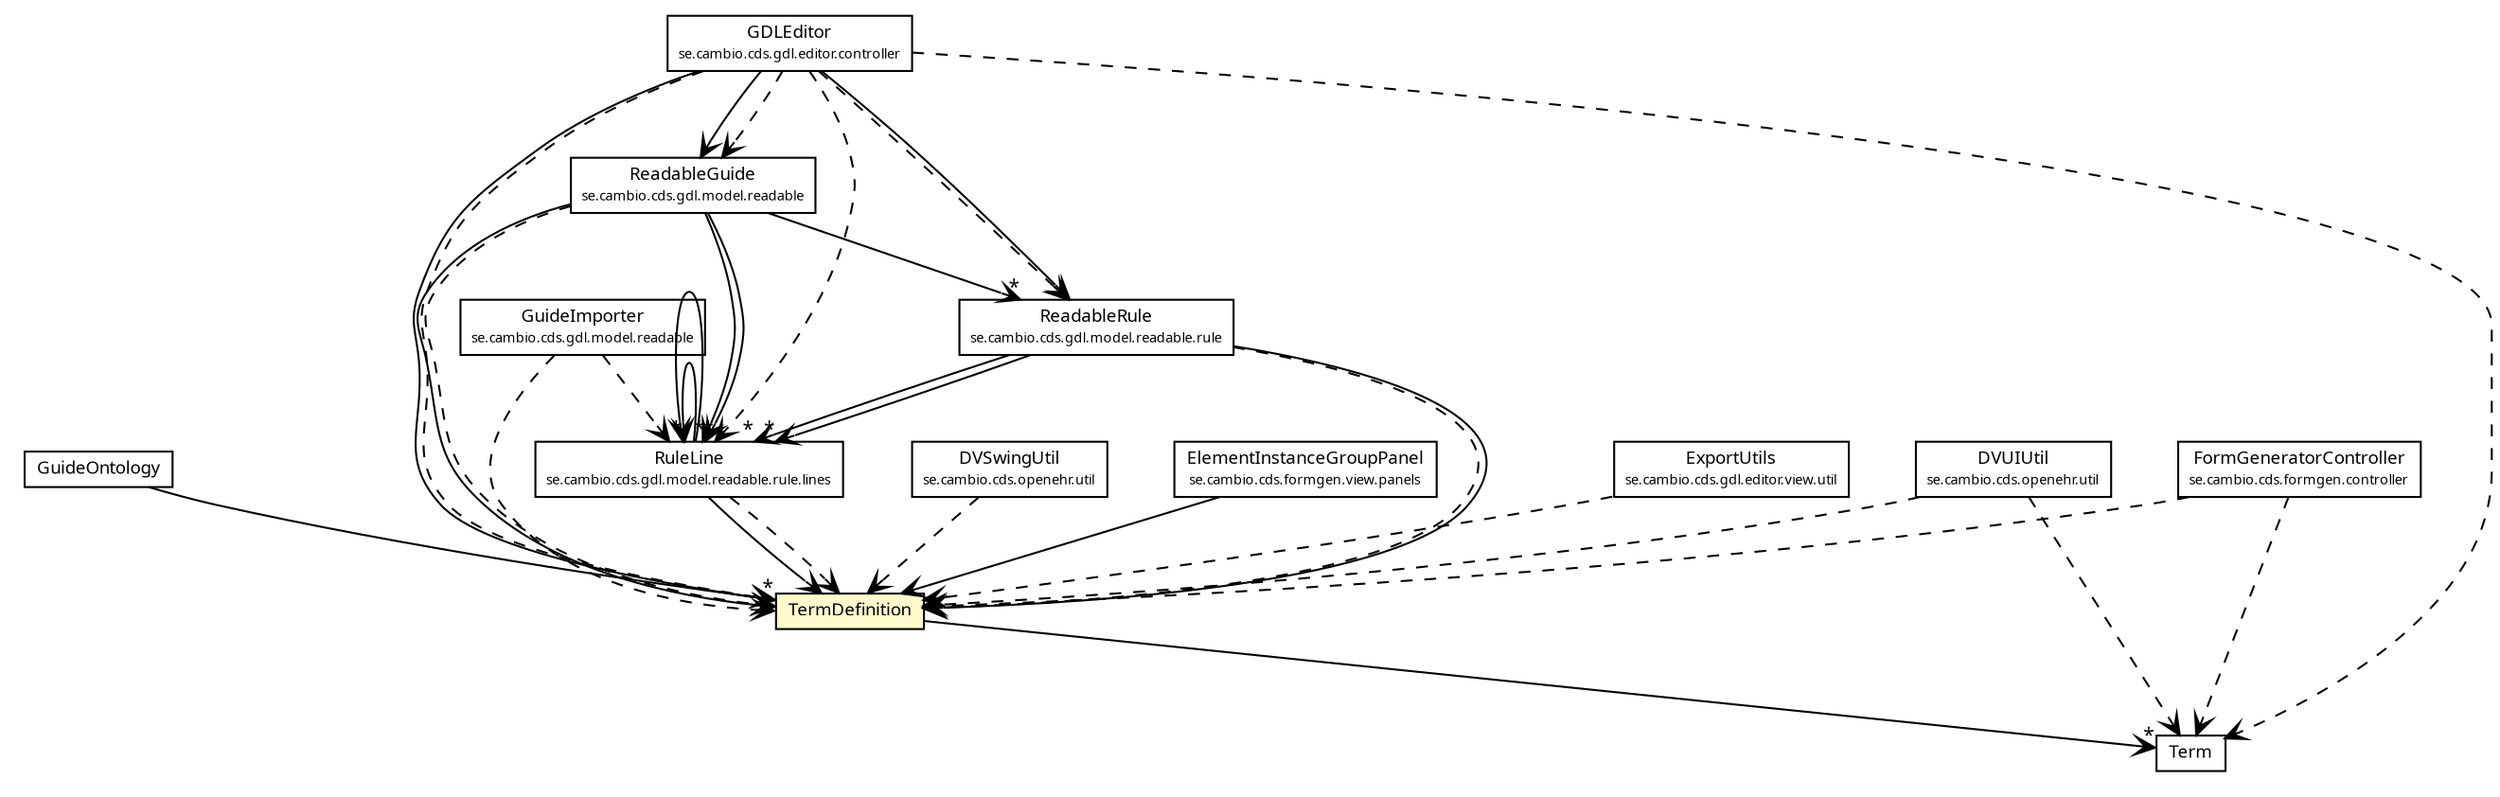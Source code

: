 #!/usr/local/bin/dot
#
# Class diagram 
# Generated by UMLGraph version R5_6 (http://www.umlgraph.org/)
#

digraph G {
	edge [fontname="Trebuchet MS",fontsize=10,labelfontname="Trebuchet MS",labelfontsize=10];
	node [fontname="Trebuchet MS",fontsize=10,shape=plaintext];
	nodesep=0.25;
	ranksep=0.5;
	// se.cambio.cds.gdl.model.TermDefinition
	c332183 [label=<<table title="se.cambio.cds.gdl.model.TermDefinition" border="0" cellborder="1" cellspacing="0" cellpadding="2" port="p" bgcolor="lemonChiffon" href="./TermDefinition.html">
		<tr><td><table border="0" cellspacing="0" cellpadding="1">
<tr><td align="center" balign="center"><font face="Trebuchet MS"> TermDefinition </font></td></tr>
		</table></td></tr>
		</table>>, URL="./TermDefinition.html", fontname="Trebuchet MS", fontcolor="black", fontsize=9.0];
	// se.cambio.cds.gdl.model.Term
	c332185 [label=<<table title="se.cambio.cds.gdl.model.Term" border="0" cellborder="1" cellspacing="0" cellpadding="2" port="p" href="./Term.html">
		<tr><td><table border="0" cellspacing="0" cellpadding="1">
<tr><td align="center" balign="center"><font face="Trebuchet MS"> Term </font></td></tr>
		</table></td></tr>
		</table>>, URL="./Term.html", fontname="Trebuchet MS", fontcolor="black", fontsize=9.0];
	// se.cambio.cds.gdl.model.GuideOntology
	c332190 [label=<<table title="se.cambio.cds.gdl.model.GuideOntology" border="0" cellborder="1" cellspacing="0" cellpadding="2" port="p" href="./GuideOntology.html">
		<tr><td><table border="0" cellspacing="0" cellpadding="1">
<tr><td align="center" balign="center"><font face="Trebuchet MS"> GuideOntology </font></td></tr>
		</table></td></tr>
		</table>>, URL="./GuideOntology.html", fontname="Trebuchet MS", fontcolor="black", fontsize=9.0];
	// se.cambio.cds.gdl.model.readable.ReadableGuide
	c332379 [label=<<table title="se.cambio.cds.gdl.model.readable.ReadableGuide" border="0" cellborder="1" cellspacing="0" cellpadding="2" port="p" href="./readable/ReadableGuide.html">
		<tr><td><table border="0" cellspacing="0" cellpadding="1">
<tr><td align="center" balign="center"><font face="Trebuchet MS"> ReadableGuide </font></td></tr>
<tr><td align="center" balign="center"><font face="Trebuchet MS" point-size="7.0"> se.cambio.cds.gdl.model.readable </font></td></tr>
		</table></td></tr>
		</table>>, URL="./readable/ReadableGuide.html", fontname="Trebuchet MS", fontcolor="black", fontsize=9.0];
	// se.cambio.cds.gdl.model.readable.GuideImporter
	c332380 [label=<<table title="se.cambio.cds.gdl.model.readable.GuideImporter" border="0" cellborder="1" cellspacing="0" cellpadding="2" port="p" href="./readable/GuideImporter.html">
		<tr><td><table border="0" cellspacing="0" cellpadding="1">
<tr><td align="center" balign="center"><font face="Trebuchet MS"> GuideImporter </font></td></tr>
<tr><td align="center" balign="center"><font face="Trebuchet MS" point-size="7.0"> se.cambio.cds.gdl.model.readable </font></td></tr>
		</table></td></tr>
		</table>>, URL="./readable/GuideImporter.html", fontname="Trebuchet MS", fontcolor="black", fontsize=9.0];
	// se.cambio.cds.gdl.model.readable.rule.lines.RuleLine
	c332387 [label=<<table title="se.cambio.cds.gdl.model.readable.rule.lines.RuleLine" border="0" cellborder="1" cellspacing="0" cellpadding="2" port="p" href="./readable/rule/lines/RuleLine.html">
		<tr><td><table border="0" cellspacing="0" cellpadding="1">
<tr><td align="center" balign="center"><font face="Trebuchet MS"> RuleLine </font></td></tr>
<tr><td align="center" balign="center"><font face="Trebuchet MS" point-size="7.0"> se.cambio.cds.gdl.model.readable.rule.lines </font></td></tr>
		</table></td></tr>
		</table>>, URL="./readable/rule/lines/RuleLine.html", fontname="Trebuchet MS", fontcolor="black", fontsize=9.0];
	// se.cambio.cds.gdl.model.readable.rule.ReadableRule
	c332429 [label=<<table title="se.cambio.cds.gdl.model.readable.rule.ReadableRule" border="0" cellborder="1" cellspacing="0" cellpadding="2" port="p" href="./readable/rule/ReadableRule.html">
		<tr><td><table border="0" cellspacing="0" cellpadding="1">
<tr><td align="center" balign="center"><font face="Trebuchet MS"> ReadableRule </font></td></tr>
<tr><td align="center" balign="center"><font face="Trebuchet MS" point-size="7.0"> se.cambio.cds.gdl.model.readable.rule </font></td></tr>
		</table></td></tr>
		</table>>, URL="./readable/rule/ReadableRule.html", fontname="Trebuchet MS", fontcolor="black", fontsize=9.0];
	// se.cambio.cds.openehr.util.DVUIUtil
	c332456 [label=<<table title="se.cambio.cds.openehr.util.DVUIUtil" border="0" cellborder="1" cellspacing="0" cellpadding="2" port="p" href="../../openehr/util/DVUIUtil.html">
		<tr><td><table border="0" cellspacing="0" cellpadding="1">
<tr><td align="center" balign="center"><font face="Trebuchet MS"> DVUIUtil </font></td></tr>
<tr><td align="center" balign="center"><font face="Trebuchet MS" point-size="7.0"> se.cambio.cds.openehr.util </font></td></tr>
		</table></td></tr>
		</table>>, URL="../../openehr/util/DVUIUtil.html", fontname="Trebuchet MS", fontcolor="black", fontsize=9.0];
	// se.cambio.cds.openehr.util.DVSwingUtil
	c332457 [label=<<table title="se.cambio.cds.openehr.util.DVSwingUtil" border="0" cellborder="1" cellspacing="0" cellpadding="2" port="p" href="../../openehr/util/DVSwingUtil.html">
		<tr><td><table border="0" cellspacing="0" cellpadding="1">
<tr><td align="center" balign="center"><font face="Trebuchet MS"> DVSwingUtil </font></td></tr>
<tr><td align="center" balign="center"><font face="Trebuchet MS" point-size="7.0"> se.cambio.cds.openehr.util </font></td></tr>
		</table></td></tr>
		</table>>, URL="../../openehr/util/DVSwingUtil.html", fontname="Trebuchet MS", fontcolor="black", fontsize=9.0];
	// se.cambio.cds.formgen.controller.FormGeneratorController
	c332530 [label=<<table title="se.cambio.cds.formgen.controller.FormGeneratorController" border="0" cellborder="1" cellspacing="0" cellpadding="2" port="p" href="../../formgen/controller/FormGeneratorController.html">
		<tr><td><table border="0" cellspacing="0" cellpadding="1">
<tr><td align="center" balign="center"><font face="Trebuchet MS"> FormGeneratorController </font></td></tr>
<tr><td align="center" balign="center"><font face="Trebuchet MS" point-size="7.0"> se.cambio.cds.formgen.controller </font></td></tr>
		</table></td></tr>
		</table>>, URL="../../formgen/controller/FormGeneratorController.html", fontname="Trebuchet MS", fontcolor="black", fontsize=9.0];
	// se.cambio.cds.formgen.view.panels.ElementInstanceGroupPanel
	c332539 [label=<<table title="se.cambio.cds.formgen.view.panels.ElementInstanceGroupPanel" border="0" cellborder="1" cellspacing="0" cellpadding="2" port="p" href="../../formgen/view/panels/ElementInstanceGroupPanel.html">
		<tr><td><table border="0" cellspacing="0" cellpadding="1">
<tr><td align="center" balign="center"><font face="Trebuchet MS"> ElementInstanceGroupPanel </font></td></tr>
<tr><td align="center" balign="center"><font face="Trebuchet MS" point-size="7.0"> se.cambio.cds.formgen.view.panels </font></td></tr>
		</table></td></tr>
		</table>>, URL="../../formgen/view/panels/ElementInstanceGroupPanel.html", fontname="Trebuchet MS", fontcolor="black", fontsize=9.0];
	// se.cambio.cds.gdl.editor.controller.GDLEditor
	c332549 [label=<<table title="se.cambio.cds.gdl.editor.controller.GDLEditor" border="0" cellborder="1" cellspacing="0" cellpadding="2" port="p" href="../editor/controller/GDLEditor.html">
		<tr><td><table border="0" cellspacing="0" cellpadding="1">
<tr><td align="center" balign="center"><font face="Trebuchet MS"> GDLEditor </font></td></tr>
<tr><td align="center" balign="center"><font face="Trebuchet MS" point-size="7.0"> se.cambio.cds.gdl.editor.controller </font></td></tr>
		</table></td></tr>
		</table>>, URL="../editor/controller/GDLEditor.html", fontname="Trebuchet MS", fontcolor="black", fontsize=9.0];
	// se.cambio.cds.gdl.editor.view.util.ExportUtils
	c332667 [label=<<table title="se.cambio.cds.gdl.editor.view.util.ExportUtils" border="0" cellborder="1" cellspacing="0" cellpadding="2" port="p" href="../editor/view/util/ExportUtils.html">
		<tr><td><table border="0" cellspacing="0" cellpadding="1">
<tr><td align="center" balign="center"><font face="Trebuchet MS"> ExportUtils </font></td></tr>
<tr><td align="center" balign="center"><font face="Trebuchet MS" point-size="7.0"> se.cambio.cds.gdl.editor.view.util </font></td></tr>
		</table></td></tr>
		</table>>, URL="../editor/view/util/ExportUtils.html", fontname="Trebuchet MS", fontcolor="black", fontsize=9.0];
	// se.cambio.cds.gdl.model.TermDefinition NAVASSOC se.cambio.cds.gdl.model.Term
	c332183:p -> c332185:p [taillabel="", label="", headlabel="*", fontname="Trebuchet MS", fontcolor="black", fontsize=10.0, color="black", arrowhead=open];
	// se.cambio.cds.gdl.model.GuideOntology NAVASSOC se.cambio.cds.gdl.model.TermDefinition
	c332190:p -> c332183:p [taillabel="", label="", headlabel="*", fontname="Trebuchet MS", fontcolor="black", fontsize=10.0, color="black", arrowhead=open];
	// se.cambio.cds.gdl.model.readable.ReadableGuide NAVASSOC se.cambio.cds.gdl.model.readable.rule.ReadableRule
	c332379:p -> c332429:p [taillabel="", label="", headlabel="*", fontname="Trebuchet MS", fontcolor="black", fontsize=10.0, color="black", arrowhead=open];
	// se.cambio.cds.gdl.model.readable.ReadableGuide NAVASSOC se.cambio.cds.gdl.model.readable.rule.lines.RuleLine
	c332379:p -> c332387:p [taillabel="", label="", headlabel="*", fontname="Trebuchet MS", fontcolor="black", fontsize=10.0, color="black", arrowhead=open];
	// se.cambio.cds.gdl.model.readable.ReadableGuide NAVASSOC se.cambio.cds.gdl.model.readable.rule.lines.RuleLine
	c332379:p -> c332387:p [taillabel="", label="", headlabel="*", fontname="Trebuchet MS", fontcolor="black", fontsize=10.0, color="black", arrowhead=open];
	// se.cambio.cds.gdl.model.readable.ReadableGuide NAVASSOC se.cambio.cds.gdl.model.TermDefinition
	c332379:p -> c332183:p [taillabel="", label="", headlabel="", fontname="Trebuchet MS", fontcolor="black", fontsize=10.0, color="black", arrowhead=open];
	// se.cambio.cds.gdl.model.readable.rule.lines.RuleLine NAVASSOC se.cambio.cds.gdl.model.readable.rule.lines.RuleLine
	c332387:p -> c332387:p [taillabel="", label="", headlabel="", fontname="Trebuchet MS", fontcolor="black", fontsize=10.0, color="black", arrowhead=open];
	// se.cambio.cds.gdl.model.readable.rule.lines.RuleLine NAVASSOC se.cambio.cds.gdl.model.readable.rule.lines.RuleLine
	c332387:p -> c332387:p [taillabel="", label="", headlabel="*", fontname="Trebuchet MS", fontcolor="black", fontsize=10.0, color="black", arrowhead=open];
	// se.cambio.cds.gdl.model.readable.rule.lines.RuleLine NAVASSOC se.cambio.cds.gdl.model.TermDefinition
	c332387:p -> c332183:p [taillabel="", label="", headlabel="", fontname="Trebuchet MS", fontcolor="black", fontsize=10.0, color="black", arrowhead=open];
	// se.cambio.cds.gdl.model.readable.rule.ReadableRule NAVASSOC se.cambio.cds.gdl.model.TermDefinition
	c332429:p -> c332183:p [taillabel="", label="", headlabel="", fontname="Trebuchet MS", fontcolor="black", fontsize=10.0, color="black", arrowhead=open];
	// se.cambio.cds.gdl.model.readable.rule.ReadableRule NAVASSOC se.cambio.cds.gdl.model.readable.rule.lines.RuleLine
	c332429:p -> c332387:p [taillabel="", label="", headlabel="*", fontname="Trebuchet MS", fontcolor="black", fontsize=10.0, color="black", arrowhead=open];
	// se.cambio.cds.gdl.model.readable.rule.ReadableRule NAVASSOC se.cambio.cds.gdl.model.readable.rule.lines.RuleLine
	c332429:p -> c332387:p [taillabel="", label="", headlabel="*", fontname="Trebuchet MS", fontcolor="black", fontsize=10.0, color="black", arrowhead=open];
	// se.cambio.cds.formgen.view.panels.ElementInstanceGroupPanel NAVASSOC se.cambio.cds.gdl.model.TermDefinition
	c332539:p -> c332183:p [taillabel="", label="", headlabel="", fontname="Trebuchet MS", fontcolor="black", fontsize=10.0, color="black", arrowhead=open];
	// se.cambio.cds.gdl.editor.controller.GDLEditor NAVASSOC se.cambio.cds.gdl.model.readable.ReadableGuide
	c332549:p -> c332379:p [taillabel="", label="", headlabel="", fontname="Trebuchet MS", fontcolor="black", fontsize=10.0, color="black", arrowhead=open];
	// se.cambio.cds.gdl.editor.controller.GDLEditor NAVASSOC se.cambio.cds.gdl.model.readable.rule.ReadableRule
	c332549:p -> c332429:p [taillabel="", label="", headlabel="", fontname="Trebuchet MS", fontcolor="black", fontsize=10.0, color="black", arrowhead=open];
	// se.cambio.cds.gdl.editor.controller.GDLEditor NAVASSOC se.cambio.cds.gdl.model.TermDefinition
	c332549:p -> c332183:p [taillabel="", label="", headlabel="*", fontname="Trebuchet MS", fontcolor="black", fontsize=10.0, color="black", arrowhead=open];
	// se.cambio.cds.gdl.model.readable.ReadableGuide DEPEND se.cambio.cds.gdl.model.TermDefinition
	c332379:p -> c332183:p [taillabel="", label="", headlabel="", fontname="Trebuchet MS", fontcolor="black", fontsize=10.0, color="black", arrowhead=open, style=dashed];
	// se.cambio.cds.gdl.model.readable.GuideImporter DEPEND se.cambio.cds.gdl.model.readable.rule.lines.RuleLine
	c332380:p -> c332387:p [taillabel="", label="", headlabel="", fontname="Trebuchet MS", fontcolor="black", fontsize=10.0, color="black", arrowhead=open, style=dashed];
	// se.cambio.cds.gdl.model.readable.GuideImporter DEPEND se.cambio.cds.gdl.model.TermDefinition
	c332380:p -> c332183:p [taillabel="", label="", headlabel="", fontname="Trebuchet MS", fontcolor="black", fontsize=10.0, color="black", arrowhead=open, style=dashed];
	// se.cambio.cds.gdl.model.readable.rule.lines.RuleLine DEPEND se.cambio.cds.gdl.model.TermDefinition
	c332387:p -> c332183:p [taillabel="", label="", headlabel="", fontname="Trebuchet MS", fontcolor="black", fontsize=10.0, color="black", arrowhead=open, style=dashed];
	// se.cambio.cds.gdl.model.readable.rule.ReadableRule DEPEND se.cambio.cds.gdl.model.TermDefinition
	c332429:p -> c332183:p [taillabel="", label="", headlabel="", fontname="Trebuchet MS", fontcolor="black", fontsize=10.0, color="black", arrowhead=open, style=dashed];
	// se.cambio.cds.openehr.util.DVUIUtil DEPEND se.cambio.cds.gdl.model.TermDefinition
	c332456:p -> c332183:p [taillabel="", label="", headlabel="", fontname="Trebuchet MS", fontcolor="black", fontsize=10.0, color="black", arrowhead=open, style=dashed];
	// se.cambio.cds.openehr.util.DVUIUtil DEPEND se.cambio.cds.gdl.model.Term
	c332456:p -> c332185:p [taillabel="", label="", headlabel="", fontname="Trebuchet MS", fontcolor="black", fontsize=10.0, color="black", arrowhead=open, style=dashed];
	// se.cambio.cds.openehr.util.DVSwingUtil DEPEND se.cambio.cds.gdl.model.TermDefinition
	c332457:p -> c332183:p [taillabel="", label="", headlabel="", fontname="Trebuchet MS", fontcolor="black", fontsize=10.0, color="black", arrowhead=open, style=dashed];
	// se.cambio.cds.formgen.controller.FormGeneratorController DEPEND se.cambio.cds.gdl.model.TermDefinition
	c332530:p -> c332183:p [taillabel="", label="", headlabel="", fontname="Trebuchet MS", fontcolor="black", fontsize=10.0, color="black", arrowhead=open, style=dashed];
	// se.cambio.cds.formgen.controller.FormGeneratorController DEPEND se.cambio.cds.gdl.model.Term
	c332530:p -> c332185:p [taillabel="", label="", headlabel="", fontname="Trebuchet MS", fontcolor="black", fontsize=10.0, color="black", arrowhead=open, style=dashed];
	// se.cambio.cds.gdl.editor.controller.GDLEditor DEPEND se.cambio.cds.gdl.model.readable.rule.ReadableRule
	c332549:p -> c332429:p [taillabel="", label="", headlabel="", fontname="Trebuchet MS", fontcolor="black", fontsize=10.0, color="black", arrowhead=open, style=dashed];
	// se.cambio.cds.gdl.editor.controller.GDLEditor DEPEND se.cambio.cds.gdl.model.readable.rule.lines.RuleLine
	c332549:p -> c332387:p [taillabel="", label="", headlabel="", fontname="Trebuchet MS", fontcolor="black", fontsize=10.0, color="black", arrowhead=open, style=dashed];
	// se.cambio.cds.gdl.editor.controller.GDLEditor DEPEND se.cambio.cds.gdl.model.TermDefinition
	c332549:p -> c332183:p [taillabel="", label="", headlabel="", fontname="Trebuchet MS", fontcolor="black", fontsize=10.0, color="black", arrowhead=open, style=dashed];
	// se.cambio.cds.gdl.editor.controller.GDLEditor DEPEND se.cambio.cds.gdl.model.Term
	c332549:p -> c332185:p [taillabel="", label="", headlabel="", fontname="Trebuchet MS", fontcolor="black", fontsize=10.0, color="black", arrowhead=open, style=dashed];
	// se.cambio.cds.gdl.editor.controller.GDLEditor DEPEND se.cambio.cds.gdl.model.readable.ReadableGuide
	c332549:p -> c332379:p [taillabel="", label="", headlabel="", fontname="Trebuchet MS", fontcolor="black", fontsize=10.0, color="black", arrowhead=open, style=dashed];
	// se.cambio.cds.gdl.editor.view.util.ExportUtils DEPEND se.cambio.cds.gdl.model.TermDefinition
	c332667:p -> c332183:p [taillabel="", label="", headlabel="", fontname="Trebuchet MS", fontcolor="black", fontsize=10.0, color="black", arrowhead=open, style=dashed];
}

